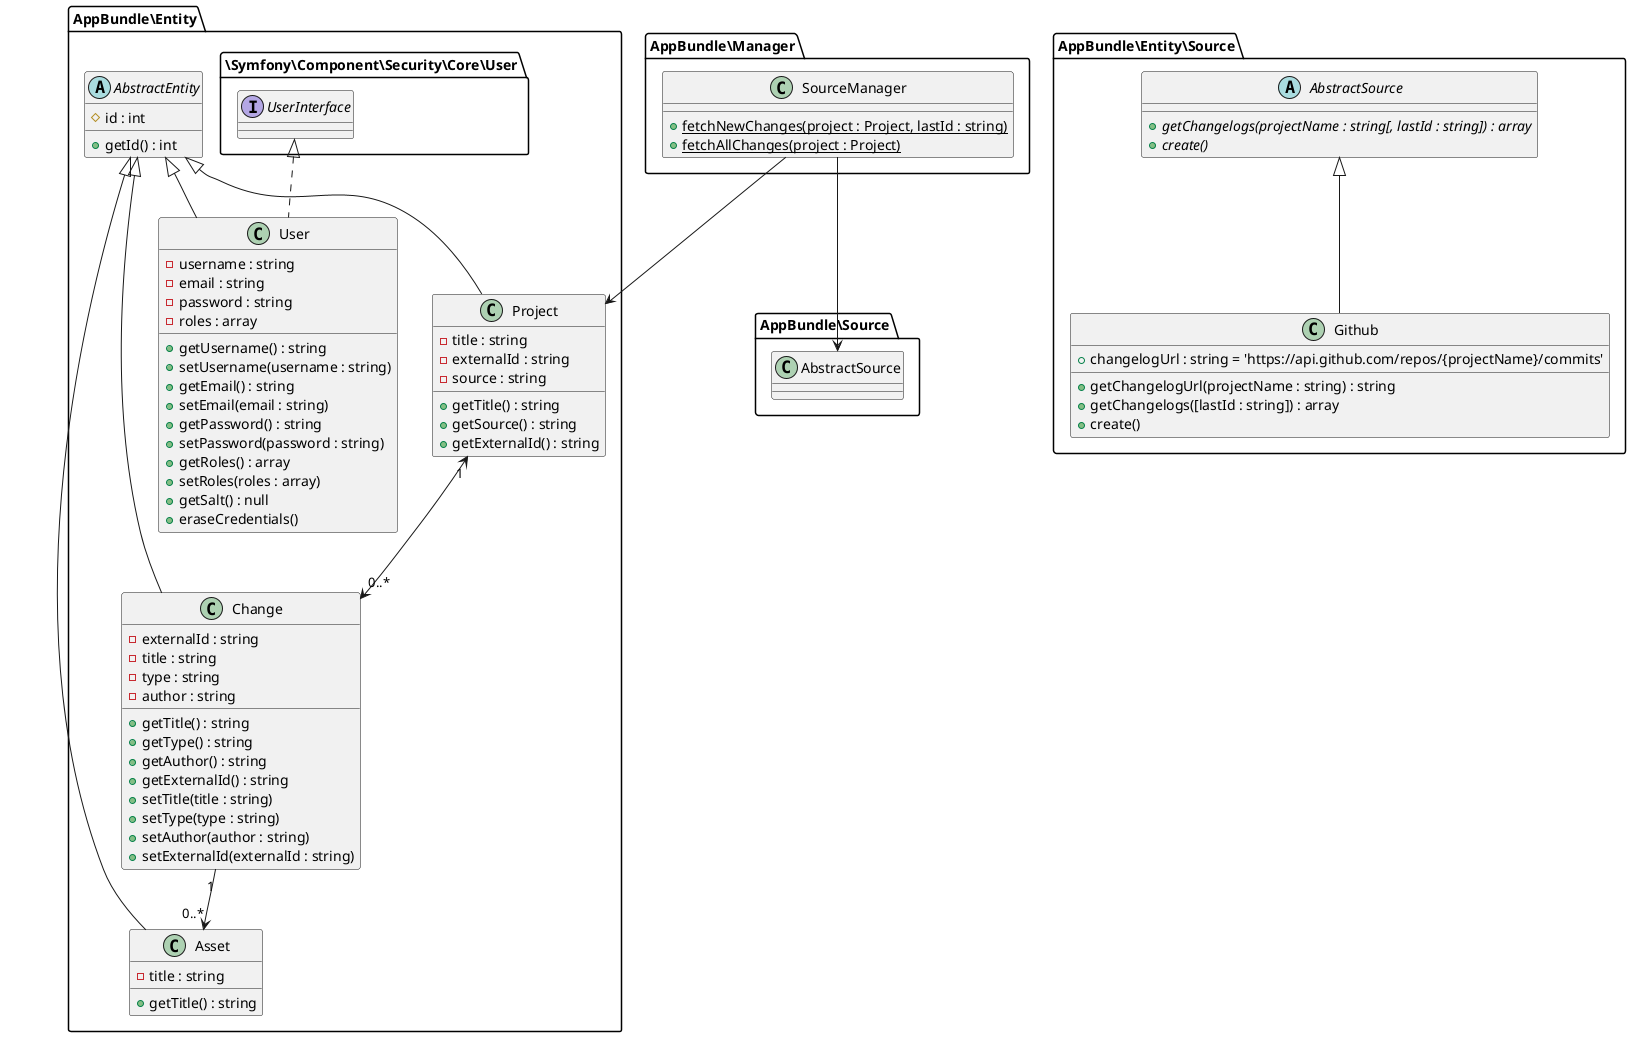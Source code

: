 @startuml

AppBundle\Manager.SourceManager --> AppBundle\Entity.Project
AppBundle\Manager.SourceManager --> AppBundle\Source.AbstractSource

namespace AppBundle\Manager {
    class SourceManager {
        + {static} fetchNewChanges(project : Project, lastId : string)
        + {static} fetchAllChanges(project : Project)
    }
}

namespace AppBundle\Entity\Source {
    abstract class AbstractSource {
        {abstract} + getChangelogs(projectName : string[, lastId : string]) : array
        {abstract} + create()
    }
    class Github extends AbstractSource {
        + changelogUrl : string = 'https://api.github.com/repos/{projectName}/commits'
        + getChangelogUrl(projectName : string) : string
        + getChangelogs([lastId : string]) : array
        + create()
    }
}

namespace AppBundle\Entity {
    abstract class AbstractEntity {
        # id : int
        + getId() : int
    }
    class Asset extends AbstractEntity {
        - title : string
        + getTitle() : string
    }
    class Change extends AbstractEntity {
        - externalId : string
        - title : string
        - type : string
        - author : string
        + getTitle() : string
        + getType() : string
        + getAuthor() : string
        + getExternalId() : string
        + setTitle(title : string)
        + setType(type : string)
        + setAuthor(author : string)
        + setExternalId(externalId : string)
    }
    class Project extends AbstractEntity {
        - title : string
        - externalId : string
        - source : string
        + getTitle() : string
        + getSource() : string
        + getExternalId() : string
    }
    class User extends AbstractEntity implements \Symfony\Component\Security\Core\User.UserInterface {
        - username : string
        - email : string
        - password : string
        - roles : array
        + getUsername() : string
        + setUsername(username : string)
        + getEmail() : string
        + setEmail(email : string)
        + getPassword() : string
        + setPassword(password : string)
        + getRoles() : array
        + setRoles(roles : array)
        + getSalt() : null
        + eraseCredentials()
    }

    Change "1" --> "0..*" Asset
    Project "1" <--> "0..*" Change
}


@enduml